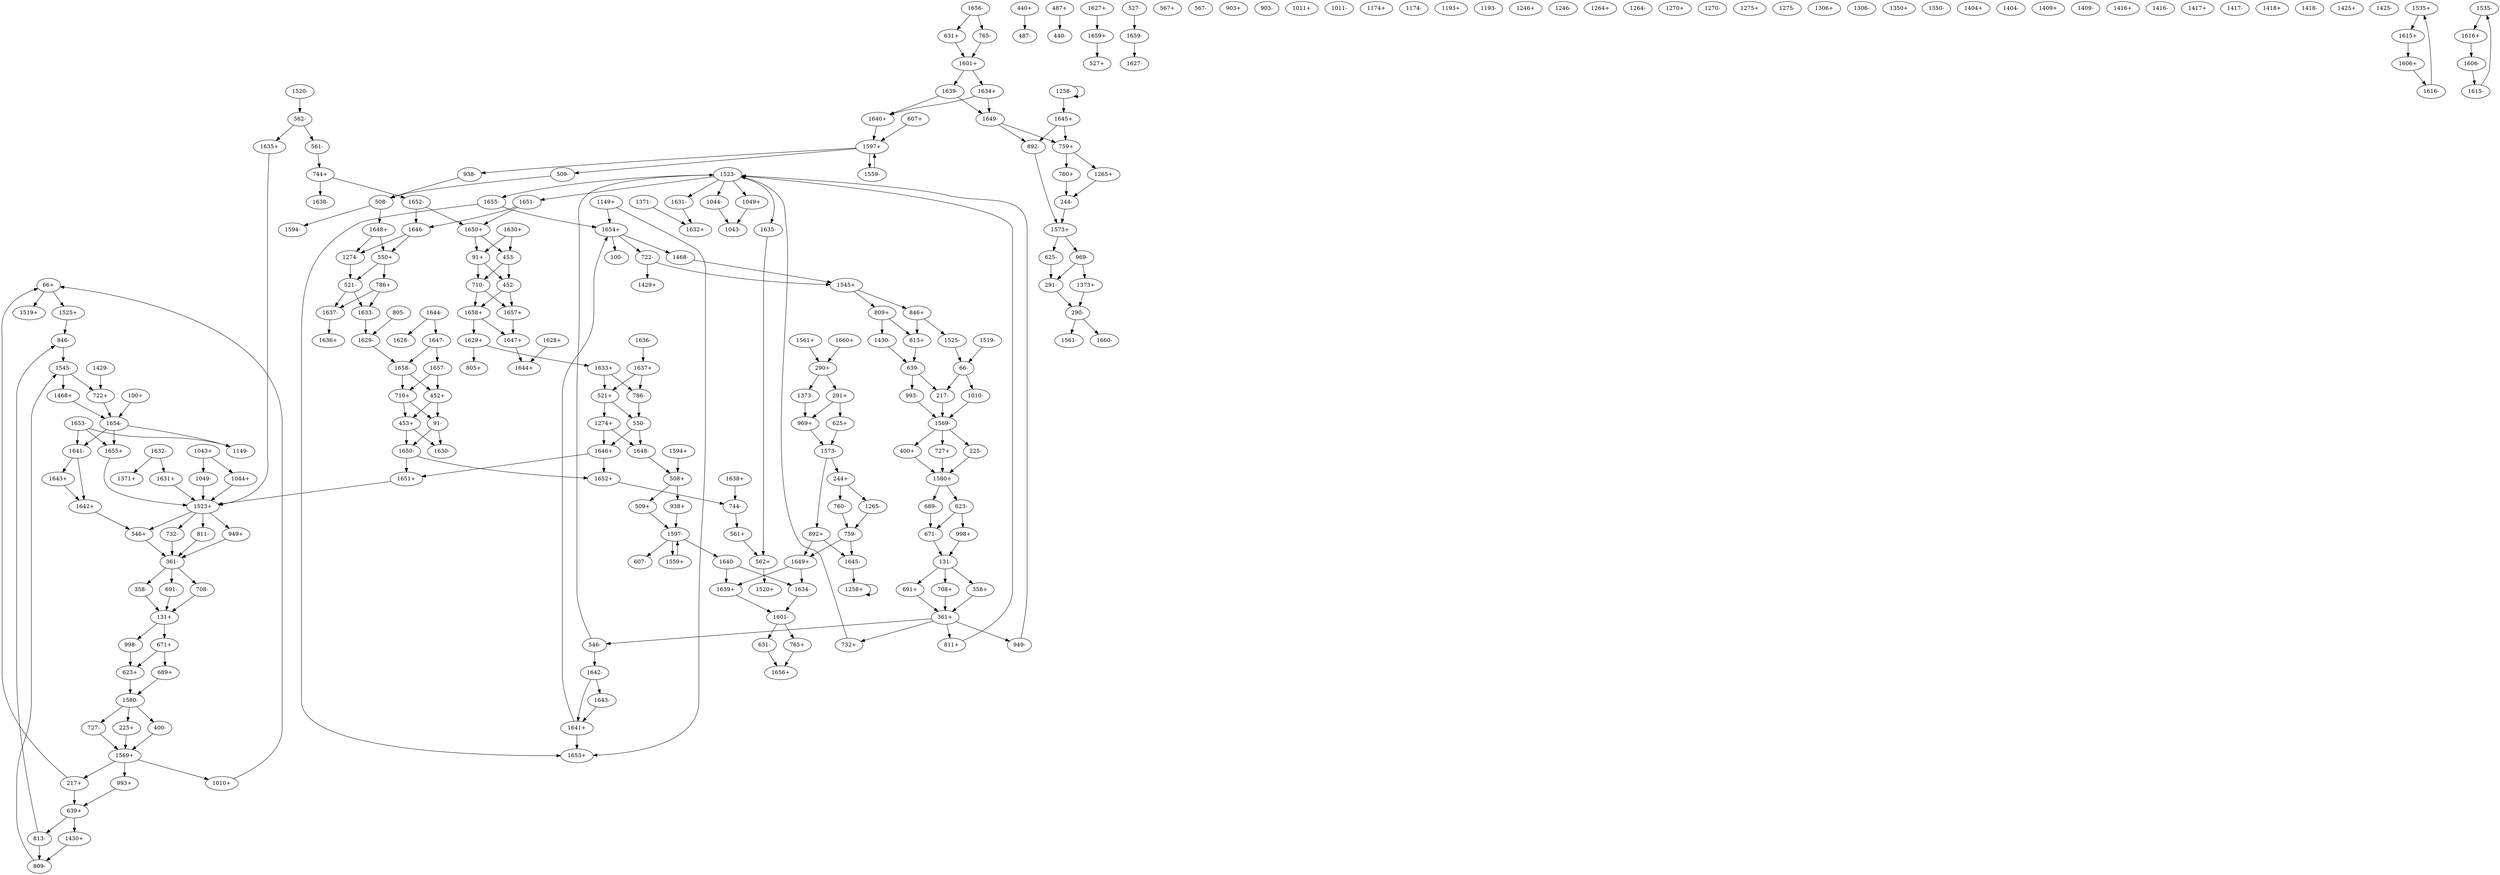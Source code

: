 digraph adj {
graph [k=96]
edge [d=-95]
"66+" [l=220 C=12228]
"66-" [l=220 C=12228]
"91+" [l=832 C=24397]
"91-" [l=832 C=24397]
"100+" [l=191 C=8085]
"100-" [l=191 C=8085]
"131+" [l=705 C=129383]
"131-" [l=705 C=129383]
"217+" [l=168 C=7467]
"217-" [l=168 C=7467]
"225+" [l=191 C=7949]
"225-" [l=191 C=7949]
"244+" [l=369 C=6942]
"244-" [l=369 C=6942]
"290+" [l=207 C=4558]
"290-" [l=207 C=4558]
"291+" [l=128 C=966]
"291-" [l=128 C=966]
"358+" [l=191 C=2674]
"358-" [l=191 C=2674]
"361+" [l=573 C=103795]
"361-" [l=573 C=103795]
"400+" [l=191 C=2288]
"400-" [l=191 C=2288]
"440+" [l=191 C=2053]
"440-" [l=191 C=2053]
"452+" [l=191 C=3001]
"452-" [l=191 C=3001]
"453+" [l=832 C=23929]
"453-" [l=832 C=23929]
"487+" [l=122 C=2105]
"487-" [l=122 C=2105]
"508+" [l=107 C=411]
"508-" [l=107 C=411]
"509+" [l=206 C=2161]
"509-" [l=206 C=2161]
"521+" [l=386 C=6155]
"521-" [l=386 C=6155]
"527+" [l=865 C=17176]
"527-" [l=865 C=17176]
"546+" [l=186 C=8719]
"546-" [l=186 C=8719]
"550+" [l=113 C=1115]
"550-" [l=113 C=1115]
"561+" [l=192 C=2462]
"561-" [l=192 C=2462]
"562+" [l=130 C=2861]
"562-" [l=130 C=2861]
"567+" [l=184 C=4939]
"567-" [l=184 C=4939]
"607+" [l=191 C=2386]
"607-" [l=191 C=2386]
"623+" [l=159 C=11599]
"623-" [l=159 C=11599]
"625+" [l=191 C=2062]
"625-" [l=191 C=2062]
"631+" [l=568 C=15397]
"631-" [l=568 C=15397]
"639+" [l=281 C=16100]
"639-" [l=281 C=16100]
"671+" [l=159 C=10656]
"671-" [l=159 C=10656]
"689+" [l=191 C=2407]
"689-" [l=191 C=2407]
"691+" [l=197 C=8779]
"691-" [l=197 C=8779]
"708+" [l=191 C=7300]
"708-" [l=191 C=7300]
"710+" [l=191 C=2439]
"710-" [l=191 C=2439]
"722+" [l=145 C=4629]
"722-" [l=145 C=4629]
"727+" [l=191 C=8089]
"727-" [l=191 C=8089]
"732+" [l=182 C=2986]
"732-" [l=182 C=2986]
"744+" [l=107 C=656]
"744-" [l=107 C=656]
"759+" [l=211 C=2994]
"759-" [l=211 C=2994]
"760+" [l=191 C=2103]
"760-" [l=191 C=2103]
"765+" [l=571 C=11657]
"765-" [l=571 C=11657]
"786+" [l=464 C=10428]
"786-" [l=464 C=10428]
"805+" [l=191 C=192]
"805-" [l=191 C=192]
"809+" [l=110 C=1429]
"809-" [l=110 C=1429]
"811+" [l=191 C=6103]
"811-" [l=191 C=6103]
"813+" [l=109 C=1648]
"813-" [l=109 C=1648]
"846+" [l=145 C=7139]
"846-" [l=145 C=7139]
"892+" [l=581 C=12903]
"892-" [l=581 C=12903]
"903+" [l=369 C=716]
"903-" [l=369 C=716]
"938+" [l=215 C=2313]
"938-" [l=215 C=2313]
"949+" [l=191 C=2685]
"949-" [l=191 C=2685]
"969+" [l=128 C=840]
"969-" [l=128 C=840]
"993+" [l=215 C=8597]
"993-" [l=215 C=8597]
"998+" [l=191 C=2888]
"998-" [l=191 C=2888]
"1010+" [l=206 C=4193]
"1010-" [l=206 C=4193]
"1011+" [l=320 C=3635]
"1011-" [l=320 C=3635]
"1043+" [l=104 C=419]
"1043-" [l=104 C=419]
"1044+" [l=191 C=2729]
"1044-" [l=191 C=2729]
"1049+" [l=182 C=2836]
"1049-" [l=182 C=2836]
"1149+" [l=191 C=361]
"1149-" [l=191 C=361]
"1174+" [l=470 C=1055]
"1174-" [l=470 C=1055]
"1193+" [l=182 C=174]
"1193-" [l=182 C=174]
"1246+" [l=181 C=172]
"1246-" [l=181 C=172]
"1258+" [l=104 C=1064]
"1258-" [l=104 C=1064]
"1264+" [l=197 C=294]
"1264-" [l=197 C=294]
"1265+" [l=191 C=192]
"1265-" [l=191 C=192]
"1270+" [l=191 C=192]
"1270-" [l=191 C=192]
"1274+" [l=191 C=192]
"1274-" [l=191 C=192]
"1275+" [l=113 C=66]
"1275-" [l=113 C=66]
"1306+" [l=102 C=15]
"1306-" [l=102 C=15]
"1350+" [l=187 C=184]
"1350-" [l=187 C=184]
"1371+" [l=189 C=188]
"1371-" [l=189 C=188]
"1373+" [l=191 C=259]
"1373-" [l=191 C=259]
"1404+" [l=166 C=177]
"1404-" [l=166 C=177]
"1409+" [l=109 C=33]
"1409-" [l=109 C=33]
"1416+" [l=196 C=272]
"1416-" [l=196 C=272]
"1417+" [l=209 C=359]
"1417-" [l=209 C=359]
"1418+" [l=199 C=316]
"1418-" [l=199 C=316]
"1425+" [l=320 C=787]
"1425-" [l=320 C=787]
"1429+" [l=217 C=286]
"1429-" [l=217 C=286]
"1430+" [l=191 C=264]
"1430-" [l=191 C=264]
"1468+" [l=191 C=4751]
"1468-" [l=191 C=4751]
"1519+" [l=303 C=8021]
"1519-" [l=303 C=8021]
"1520+" [l=195 C=3740]
"1520-" [l=195 C=3740]
"1523+" [l=166 C=12810]
"1523-" [l=166 C=12810]
"1525+" [l=288 C=12708]
"1525-" [l=288 C=12708]
"1535+" [l=8354 C=100884]
"1535-" [l=8354 C=100884]
"1545+" [l=1083 C=207117]
"1545-" [l=1083 C=207117]
"1559+" [l=1808 C=41365]
"1559-" [l=1808 C=41365]
"1561+" [l=86588 C=2030986]
"1561-" [l=86588 C=2030986]
"1569+" [l=720 C=103681]
"1569-" [l=720 C=103681]
"1573+" [l=791 C=18899]
"1573-" [l=791 C=18899]
"1580+" [l=790 C=130887]
"1580-" [l=790 C=130887]
"1594+" [l=1392 C=29654]
"1594-" [l=1392 C=29654]
"1597+" [l=230 C=5425]
"1597-" [l=230 C=5425]
"1601+" [l=725 C=21971]
"1601-" [l=725 C=21971]
"1606+" [l=67925 C=903187]
"1606-" [l=67925 C=903187]
"1615+" [l=209 C=0]
"1615-" [l=209 C=0]
"1616+" [l=191 C=0]
"1616-" [l=191 C=0]
"1627+" [l=93739 C=2390984]
"1627-" [l=93739 C=2390984]
"1628+" [l=180755 C=4032000]
"1628-" [l=180755 C=4032000]
"1629+" [l=786555 C=18594140]
"1629-" [l=786555 C=18594140]
"1630+" [l=266750 C=6879246]
"1630-" [l=266750 C=6879246]
"1631+" [l=136738 C=3233984]
"1631-" [l=136738 C=3233984]
"1632+" [l=56703 C=1310452]
"1632-" [l=56703 C=1310452]
"1633+" [l=152066 C=3466780]
"1633-" [l=152066 C=3466780]
"1634+" [l=4118 C=105635]
"1634-" [l=4118 C=105635]
"1635+" [l=119919 C=3215270]
"1635-" [l=119919 C=3215270]
"1636+" [l=142164 C=3739848]
"1636-" [l=142164 C=3739848]
"1637+" [l=29219 C=764045]
"1637-" [l=29219 C=764045]
"1638+" [l=593382 C=15263738]
"1638-" [l=593382 C=15263738]
"1639+" [l=4118 C=97866]
"1639-" [l=4118 C=97866]
"1640+" [l=830674 C=17840821]
"1640-" [l=830674 C=17840821]
"1641+" [l=182176 C=4757712]
"1641-" [l=182176 C=4757712]
"1642+" [l=33482 C=920885]
"1642-" [l=33482 C=920885]
"1643+" [l=4659 C=134402]
"1643-" [l=4659 C=134402]
"1644+" [l=8924 C=359544]
"1644-" [l=8924 C=359544]
"1645+" [l=323874 C=7384521]
"1645-" [l=323874 C=7384521]
"1646+" [l=13513 C=403441]
"1646-" [l=13513 C=403441]
"1647+" [l=5739 C=201460]
"1647-" [l=5739 C=201460]
"1648+" [l=600699 C=12963796]
"1648-" [l=600699 C=12963796]
"1649+" [l=136120 C=3486260]
"1649-" [l=136120 C=3486260]
"1650+" [l=13524 C=377506]
"1650-" [l=13524 C=377506]
"1651+" [l=63359 C=1595872]
"1651-" [l=63359 C=1595872]
"1652+" [l=131157 C=3491973]
"1652-" [l=131157 C=3491973]
"1653+" [l=31818 C=914798]
"1653-" [l=31818 C=914798]
"1654+" [l=27277 C=868826]
"1654-" [l=27277 C=868826]
"1655+" [l=6581 C=221224]
"1655-" [l=6581 C=221224]
"1656+" [l=11121 C=335827]
"1656-" [l=11121 C=335827]
"1657+" [l=4442 C=143860]
"1657-" [l=4442 C=143860]
"1658+" [l=4895 C=167109]
"1658-" [l=4895 C=167109]
"1659+" [l=4710 C=130582]
"1659-" [l=4710 C=130582]
"1660+" [l=230792 C=5770231]
"1660-" [l=230792 C=5770231]
"66+" -> "1519+"
"66+" -> "1525+"
"66-" -> "1010-"
"66-" -> "217-" [d=-57]
"91+" -> "452-"
"91+" -> "710-"
"91-" -> "1630-"
"91-" -> "1650-"
"100+" -> "1654-"
"131+" -> "671+"
"131+" -> "998-"
"131-" -> "691+"
"131-" -> "358+" [d=-93]
"131-" -> "708+" [d=-93]
"217+" -> "66+" [d=-57]
"217+" -> "639+" [d=-55]
"217-" -> "1569-" [d=-88]
"225+" -> "1569+"
"225-" -> "1580+"
"244+" -> "760-"
"244+" -> "1265-"
"244-" -> "1573+"
"290+" -> "1373-"
"290+" -> "291+"
"290-" -> "1561-"
"290-" -> "1660-"
"291+" -> "625+"
"291+" -> "969+" [d=-32]
"291-" -> "290-"
"358+" -> "361+" [d=-91]
"358-" -> "131+" [d=-93]
"361+" -> "949-"
"361+" -> "732+" [d=-86]
"361+" -> "546-" [d=-81]
"361+" -> "811+" [d=-81]
"361-" -> "691-"
"361-" -> "358-" [d=-91]
"361-" -> "708-" [d=-91]
"400+" -> "1580+"
"400-" -> "1569+"
"440+" -> "487-"
"452+" -> "91-"
"452+" -> "453+"
"452-" -> "1657+"
"452-" -> "1658+"
"453+" -> "1630-"
"453+" -> "1650-"
"453-" -> "452-"
"453-" -> "710-"
"487+" -> "440-"
"508+" -> "509+"
"508+" -> "938+"
"508-" -> "1594-"
"508-" -> "1648+"
"509+" -> "1597-" [d=-86]
"509-" -> "508-"
"521+" -> "1274+"
"521+" -> "550-" [d=-17]
"521-" -> "1633-"
"521-" -> "1637-"
"527-" -> "1659-"
"546+" -> "361-" [d=-81]
"546-" -> "1523-" [d=-90]
"546-" -> "1642-"
"550+" -> "786+"
"550+" -> "521-" [d=-17]
"550-" -> "1646+"
"550-" -> "1648-"
"561+" -> "562+"
"561-" -> "744+"
"562+" -> "1520+"
"562-" -> "561-"
"562-" -> "1635+"
"607+" -> "1597+" [d=-71]
"623+" -> "1580-"
"623-" -> "998+"
"623-" -> "671-" [d=-63]
"625+" -> "1573-"
"625-" -> "291-"
"631+" -> "1601+"
"631-" -> "1656+"
"639+" -> "1430+"
"639+" -> "813-"
"639-" -> "993-"
"639-" -> "217-" [d=-55]
"671+" -> "689+"
"671+" -> "623+" [d=-63]
"671-" -> "131-"
"689+" -> "1580-"
"689-" -> "671-"
"691+" -> "361+"
"691-" -> "131+"
"708+" -> "361+" [d=-91]
"708-" -> "131+" [d=-93]
"710+" -> "91-"
"710+" -> "453+"
"710-" -> "1657+"
"710-" -> "1658+"
"722+" -> "1654-" [d=-85]
"722-" -> "1429+"
"722-" -> "1545+" [d=-49]
"727+" -> "1580+"
"727-" -> "1569+"
"732+" -> "1523-" [d=-81]
"732-" -> "361-" [d=-86]
"744+" -> "1638-"
"744+" -> "1652-"
"744-" -> "561+"
"759+" -> "760+"
"759+" -> "1265+"
"759-" -> "1645-"
"759-" -> "1649+"
"760+" -> "244-"
"760-" -> "759-"
"765+" -> "1656+"
"765-" -> "1601+"
"786+" -> "1633-"
"786+" -> "1637-"
"786-" -> "550-"
"805-" -> "1629-"
"809+" -> "1430-"
"809+" -> "813+" [d=-13]
"809-" -> "1545-"
"811+" -> "1523-"
"811-" -> "361-" [d=-81]
"813+" -> "639-"
"813-" -> "846-" [d=-48]
"813-" -> "809-" [d=-13]
"846+" -> "1525-"
"846+" -> "813+" [d=-48]
"846-" -> "1545-"
"892+" -> "1645-"
"892+" -> "1649+"
"892-" -> "1573+"
"938+" -> "1597-"
"938-" -> "508-"
"949+" -> "361-"
"949-" -> "1523-" [d=-81]
"969+" -> "1573-"
"969-" -> "1373+"
"969-" -> "291-" [d=-32]
"993+" -> "639+"
"993-" -> "1569-"
"998+" -> "131-"
"998-" -> "623+"
"1010+" -> "66+"
"1010-" -> "1569-" [d=-88]
"1043+" -> "1044+"
"1043+" -> "1049-"
"1044+" -> "1523+"
"1044-" -> "1043-"
"1049+" -> "1043-"
"1049-" -> "1523+" [d=-86]
"1149+" -> "1653+"
"1149+" -> "1654+"
"1258+" -> "1258+"
"1258-" -> "1258-"
"1258-" -> "1645+"
"1265+" -> "244-"
"1265-" -> "759-"
"1274+" -> "1646+"
"1274+" -> "1648-"
"1274-" -> "521-"
"1371-" -> "1632+"
"1373+" -> "290-"
"1373-" -> "969+"
"1429-" -> "722+"
"1430+" -> "809-"
"1430-" -> "639-"
"1468+" -> "1654-" [d=-85]
"1468-" -> "1545+"
"1519-" -> "66-"
"1520-" -> "562-"
"1523+" -> "811-"
"1523+" -> "546+" [d=-90]
"1523+" -> "732-" [d=-81]
"1523+" -> "949+" [d=-81]
"1523-" -> "1044-"
"1523-" -> "1049+" [d=-86]
"1523-" -> "1631-" [d=-86]
"1523-" -> "1635-" [d=-86]
"1523-" -> "1651-" [d=-86]
"1523-" -> "1655-" [d=-86]
"1525+" -> "846-"
"1525-" -> "66-"
"1535+" -> "1615+"
"1535-" -> "1616+"
"1545+" -> "846+"
"1545+" -> "809+"
"1545-" -> "1468+"
"1545-" -> "722+" [d=-49]
"1559+" -> "1597-" [d=-86]
"1559-" -> "1597+" [d=-71]
"1561+" -> "290+"
"1569+" -> "993+"
"1569+" -> "217+" [d=-88]
"1569+" -> "1010+" [d=-88]
"1569-" -> "225-"
"1569-" -> "400+"
"1569-" -> "727+"
"1573+" -> "625-"
"1573+" -> "969-"
"1573-" -> "244+"
"1573-" -> "892+"
"1580+" -> "623-"
"1580+" -> "689-"
"1580-" -> "225+"
"1580-" -> "400-"
"1580-" -> "727-"
"1594+" -> "508+"
"1597+" -> "938-"
"1597+" -> "509-" [d=-86]
"1597+" -> "1559-" [d=-86]
"1597-" -> "607-" [d=-71]
"1597-" -> "1559+" [d=-71]
"1597-" -> "1640-"
"1601+" -> "1634+"
"1601+" -> "1639-"
"1601-" -> "631-"
"1601-" -> "765+"
"1606+" -> "1616-"
"1606-" -> "1615-"
"1615+" -> "1606+"
"1615-" -> "1535-"
"1616+" -> "1606-"
"1616-" -> "1535+"
"1627+" -> "1659+"
"1628+" -> "1644+"
"1629+" -> "805+"
"1629+" -> "1633+" [d=-782]
"1629-" -> "1658-"
"1630+" -> "91+"
"1630+" -> "453-"
"1631+" -> "1523+" [d=-86]
"1631-" -> "1632+" [d=-713]
"1632-" -> "1371+"
"1632-" -> "1631+" [d=-713]
"1633+" -> "521+"
"1633+" -> "786-"
"1633-" -> "1629-" [d=-782]
"1634+" -> "1640+" [d=-1416]
"1634+" -> "1649-" [d=-1416]
"1634-" -> "1601-"
"1635+" -> "1523+" [d=-86]
"1635-" -> "562+"
"1636-" -> "1637+" [d=-20]
"1637+" -> "521+"
"1637+" -> "786-"
"1637-" -> "1636+" [d=-20]
"1638+" -> "744-"
"1639+" -> "1601-"
"1639-" -> "1640+" [d=-1416]
"1639-" -> "1649-" [d=-1416]
"1640+" -> "1597+"
"1640-" -> "1634-" [d=-1416]
"1640-" -> "1639+" [d=-1416]
"1641+" -> "1653+" [d=-985]
"1641+" -> "1654+" [d=-985]
"1641-" -> "1642+" [d=-1436]
"1641-" -> "1643+" [d=-1436]
"1642+" -> "546+"
"1642-" -> "1641+" [d=-1436]
"1642-" -> "1643-" [d=-1436]
"1643+" -> "1642+" [d=-1436]
"1643-" -> "1641+" [d=-1436]
"1644-" -> "1628-"
"1644-" -> "1647-"
"1645+" -> "759+"
"1645+" -> "892-"
"1645-" -> "1258+"
"1646+" -> "1651+" [d=-1120]
"1646+" -> "1652+" [d=-1120]
"1646-" -> "1274-"
"1646-" -> "550+"
"1647+" -> "1644+"
"1647-" -> "1657-"
"1647-" -> "1658-" [d=-612]
"1648+" -> "1274-"
"1648+" -> "550+"
"1648-" -> "508+"
"1649+" -> "1634-" [d=-1416]
"1649+" -> "1639+" [d=-1416]
"1649-" -> "759+"
"1649-" -> "892-"
"1650+" -> "91+"
"1650+" -> "453-"
"1650-" -> "1651+" [d=-1120]
"1650-" -> "1652+" [d=-1120]
"1651+" -> "1523+" [d=-86]
"1651-" -> "1646-" [d=-1120]
"1651-" -> "1650+" [d=-1120]
"1652+" -> "744-"
"1652-" -> "1646-" [d=-1120]
"1652-" -> "1650+" [d=-1120]
"1653-" -> "1149-"
"1653-" -> "1641-" [d=-985]
"1653-" -> "1655+" [d=-985]
"1654+" -> "100-"
"1654+" -> "722-" [d=-85]
"1654+" -> "1468-" [d=-85]
"1654-" -> "1149-"
"1654-" -> "1641-" [d=-985]
"1654-" -> "1655+" [d=-985]
"1655+" -> "1523+" [d=-86]
"1655-" -> "1653+" [d=-985]
"1655-" -> "1654+" [d=-985]
"1656-" -> "631+"
"1656-" -> "765-"
"1657+" -> "1647+"
"1657-" -> "452+"
"1657-" -> "710+"
"1658+" -> "1629+"
"1658+" -> "1647+" [d=-612]
"1658-" -> "452+"
"1658-" -> "710+"
"1659+" -> "527+"
"1659-" -> "1627-"
"1660+" -> "290+"
}
